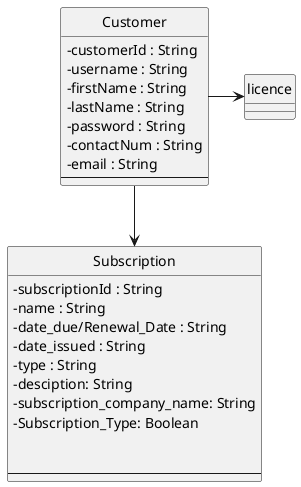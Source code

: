 @startuml

skinparam {
    Style strictuml
    RoundCorner 5
    ' use characters instead of icons for showing visibility
    ClassAttributeIconSize 0
    Database {
	' the default border no longer matches the normal colours (bug?), so fix this
	BorderColor #A80036
    }
    Sequence {
	' make activations yellow too
	LifeLineBackgroundColor #FDFDCD

	' make stereotypes less ugly
	Stereotype {
		Font {
			Size 11
			Style plain
		}
	}
    }
}
 
class "Customer" as customer {
    -customerId : String
    -username : String
    -firstName : String
    -lastName : String
    -password : String
    -contactNum : String
    -email : String
    '-card_details? 
  --
}

class "Subscription" as sub {
    -subscriptionId : String
    -name : String
    -date_due/Renewal_Date : String
    -date_issued : String
    -type : String
    -desciption: String
    -subscription_company_name: String
    -Subscription_Type: Boolean
    
    
  --
}
 

 
customer -down-> sub
customer -right-> licence

@enduml
